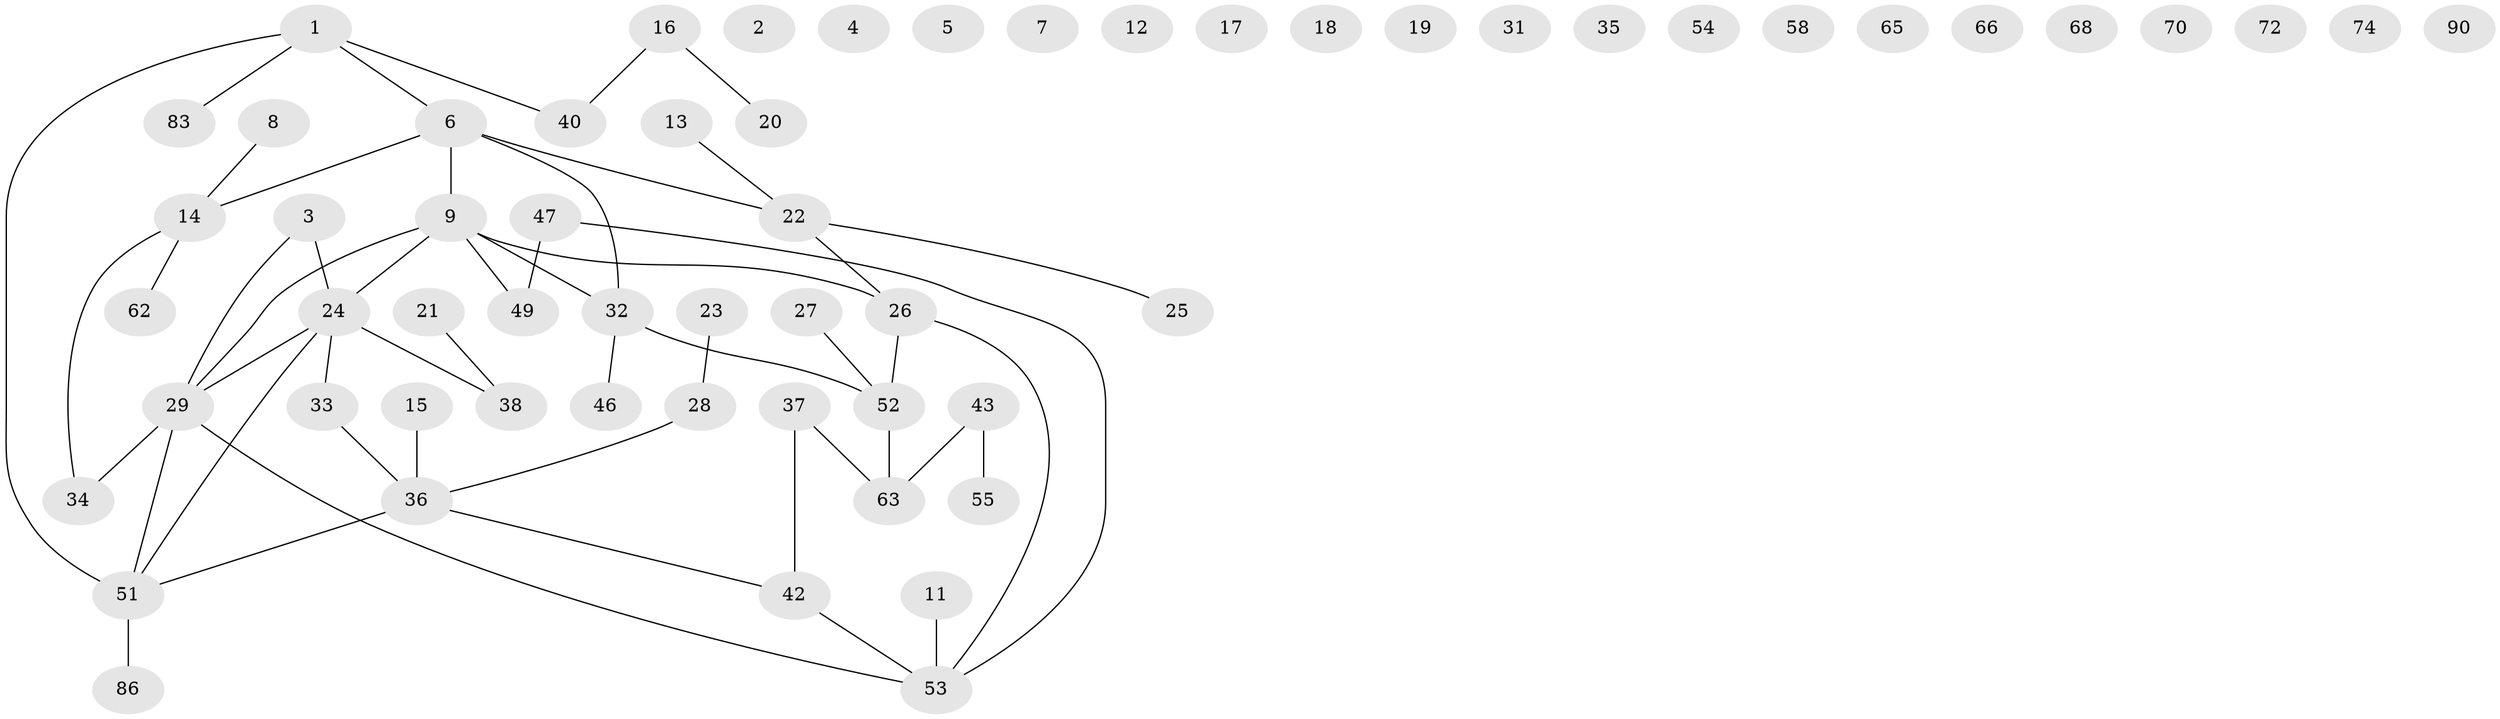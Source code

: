 // original degree distribution, {3: 0.15151515151515152, 0: 0.18181818181818182, 2: 0.3333333333333333, 4: 0.050505050505050504, 1: 0.2222222222222222, 6: 0.030303030303030304, 5: 0.030303030303030304}
// Generated by graph-tools (version 1.1) at 2025/16/03/04/25 18:16:25]
// undirected, 59 vertices, 52 edges
graph export_dot {
graph [start="1"]
  node [color=gray90,style=filled];
  1 [super="+41"];
  2;
  3 [super="+10"];
  4;
  5;
  6 [super="+91"];
  7;
  8 [super="+30"];
  9 [super="+59"];
  11 [super="+78"];
  12;
  13;
  14 [super="+94+61"];
  15;
  16;
  17;
  18 [super="+39"];
  19;
  20 [super="+84"];
  21 [super="+44"];
  22 [super="+50"];
  23;
  24 [super="+48"];
  25 [super="+56"];
  26 [super="+98+81"];
  27;
  28;
  29 [super="+73"];
  31;
  32 [super="+69"];
  33;
  34 [super="+45"];
  35;
  36 [super="+60+85"];
  37;
  38 [super="+80"];
  40;
  42;
  43 [super="+64"];
  46;
  47;
  49 [super="+71"];
  51;
  52 [super="+57"];
  53 [super="+79"];
  54;
  55 [super="+96+67"];
  58;
  62;
  63;
  65;
  66;
  68;
  70;
  72;
  74;
  83;
  86;
  90;
  1 -- 40;
  1 -- 51;
  1 -- 83;
  1 -- 6;
  3 -- 29;
  3 -- 24;
  6 -- 14;
  6 -- 9;
  6 -- 32;
  6 -- 22;
  8 -- 14;
  9 -- 24;
  9 -- 49;
  9 -- 26;
  9 -- 29;
  9 -- 32;
  11 -- 53;
  13 -- 22;
  14 -- 34;
  14 -- 62;
  15 -- 36;
  16 -- 40;
  16 -- 20;
  21 -- 38;
  22 -- 26;
  22 -- 25;
  23 -- 28;
  24 -- 38;
  24 -- 51;
  24 -- 29;
  24 -- 33;
  26 -- 53;
  26 -- 52;
  27 -- 52;
  28 -- 36;
  29 -- 34;
  29 -- 51;
  29 -- 53;
  32 -- 52 [weight=2];
  32 -- 46;
  33 -- 36;
  36 -- 51;
  36 -- 42;
  37 -- 42;
  37 -- 63;
  42 -- 53;
  43 -- 63;
  43 -- 55;
  47 -- 53;
  47 -- 49;
  51 -- 86;
  52 -- 63;
}
